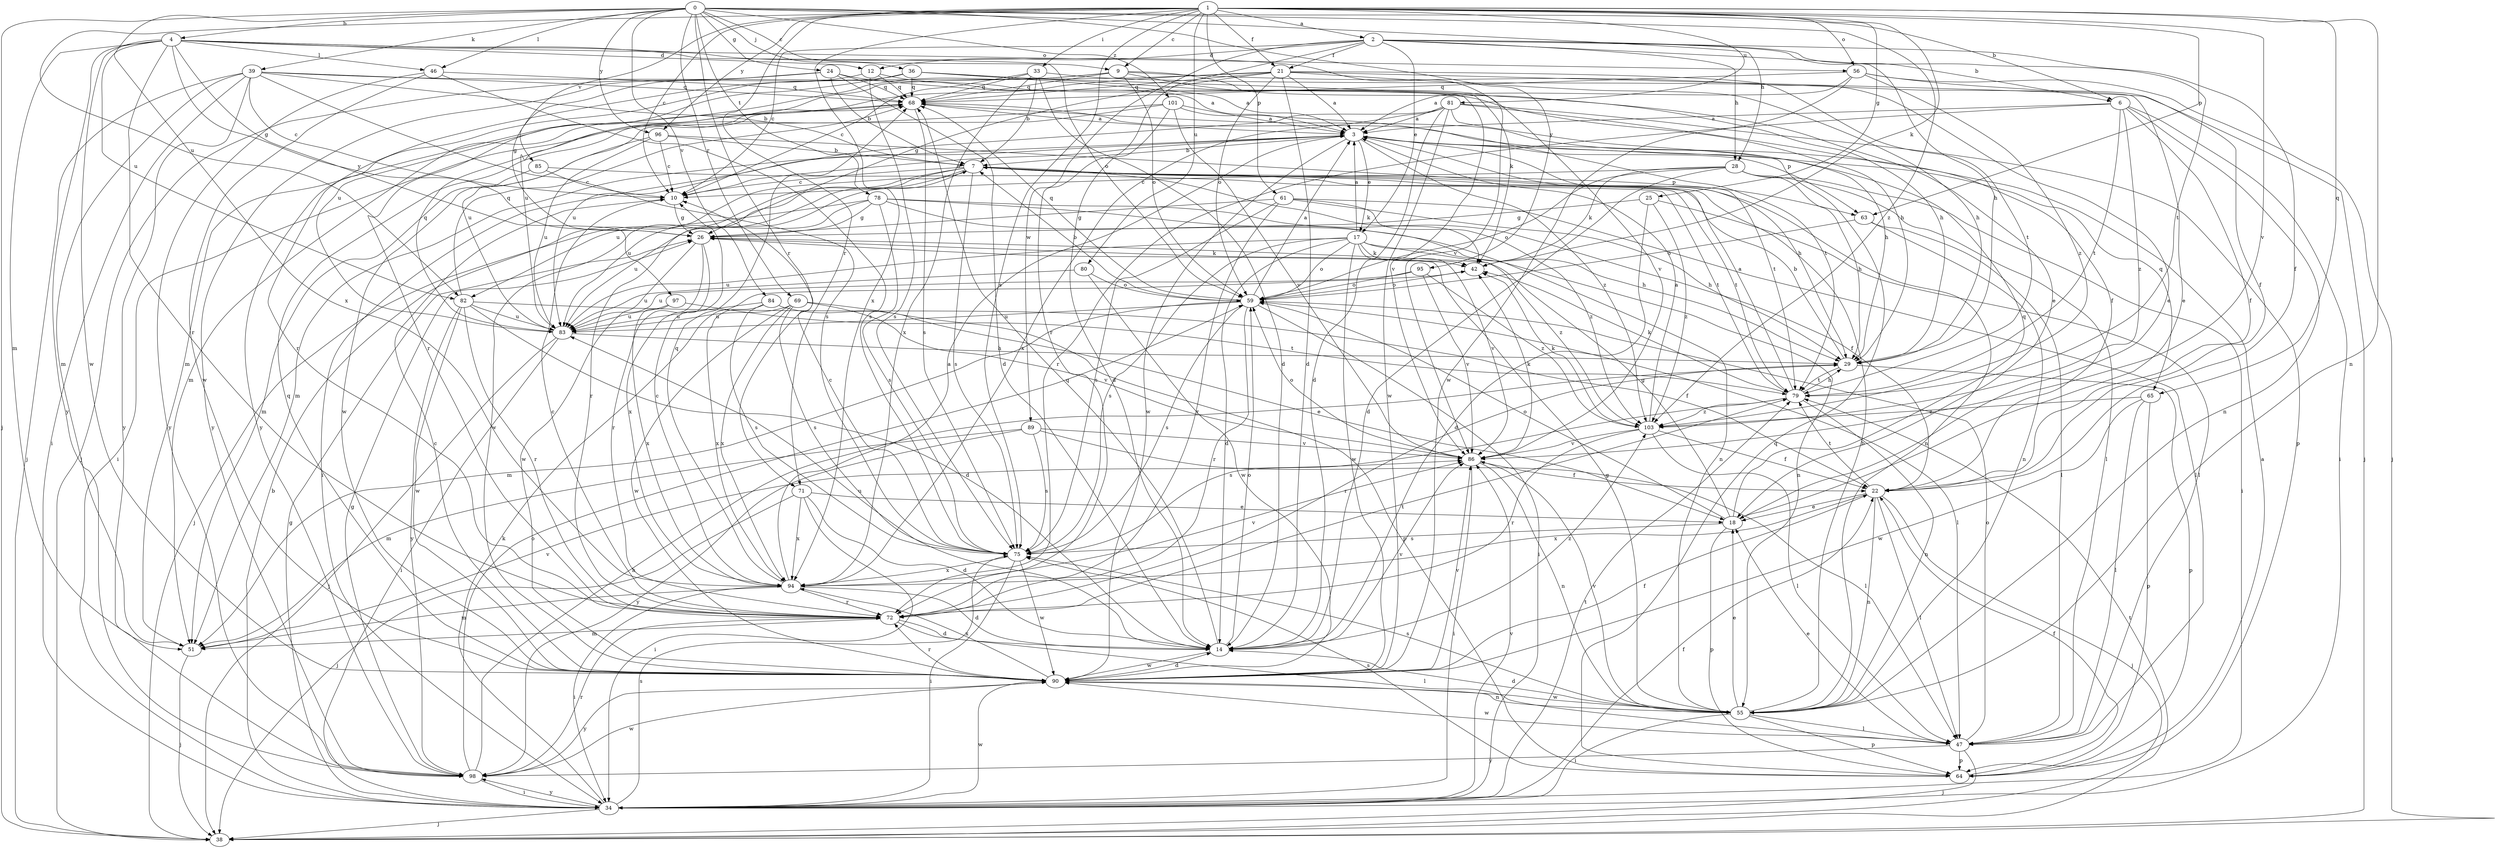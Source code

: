 strict digraph  {
0;
1;
2;
3;
4;
6;
7;
9;
10;
12;
14;
17;
18;
21;
22;
24;
25;
26;
28;
29;
33;
34;
36;
38;
39;
42;
46;
47;
51;
55;
56;
59;
61;
63;
64;
65;
68;
69;
71;
72;
75;
78;
79;
80;
81;
82;
83;
84;
85;
86;
89;
90;
94;
95;
96;
97;
98;
101;
103;
0 -> 4  [label=b];
0 -> 6  [label=b];
0 -> 9  [label=c];
0 -> 24  [label=g];
0 -> 28  [label=h];
0 -> 36  [label=j];
0 -> 38  [label=j];
0 -> 39  [label=k];
0 -> 46  [label=l];
0 -> 69  [label=r];
0 -> 71  [label=r];
0 -> 78  [label=t];
0 -> 84  [label=v];
0 -> 94  [label=x];
0 -> 95  [label=y];
0 -> 96  [label=y];
0 -> 101  [label=z];
0 -> 103  [label=z];
1 -> 2  [label=a];
1 -> 9  [label=c];
1 -> 10  [label=c];
1 -> 21  [label=f];
1 -> 25  [label=g];
1 -> 33  [label=i];
1 -> 42  [label=k];
1 -> 55  [label=n];
1 -> 56  [label=o];
1 -> 61  [label=p];
1 -> 63  [label=p];
1 -> 65  [label=q];
1 -> 71  [label=r];
1 -> 75  [label=s];
1 -> 80  [label=u];
1 -> 81  [label=u];
1 -> 82  [label=u];
1 -> 85  [label=v];
1 -> 86  [label=v];
1 -> 94  [label=x];
1 -> 96  [label=y];
2 -> 6  [label=b];
2 -> 10  [label=c];
2 -> 12  [label=d];
2 -> 17  [label=e];
2 -> 21  [label=f];
2 -> 22  [label=f];
2 -> 28  [label=h];
2 -> 29  [label=h];
2 -> 72  [label=r];
2 -> 79  [label=t];
2 -> 89  [label=w];
3 -> 7  [label=b];
3 -> 17  [label=e];
3 -> 34  [label=i];
3 -> 51  [label=m];
3 -> 63  [label=p];
3 -> 65  [label=q];
3 -> 79  [label=t];
3 -> 90  [label=w];
3 -> 103  [label=z];
4 -> 12  [label=d];
4 -> 26  [label=g];
4 -> 46  [label=l];
4 -> 51  [label=m];
4 -> 56  [label=o];
4 -> 59  [label=o];
4 -> 72  [label=r];
4 -> 82  [label=u];
4 -> 86  [label=v];
4 -> 90  [label=w];
4 -> 97  [label=y];
4 -> 98  [label=y];
6 -> 3  [label=a];
6 -> 22  [label=f];
6 -> 34  [label=i];
6 -> 55  [label=n];
6 -> 72  [label=r];
6 -> 79  [label=t];
6 -> 103  [label=z];
7 -> 10  [label=c];
7 -> 42  [label=k];
7 -> 55  [label=n];
7 -> 63  [label=p];
7 -> 72  [label=r];
7 -> 75  [label=s];
7 -> 79  [label=t];
7 -> 82  [label=u];
7 -> 83  [label=u];
7 -> 90  [label=w];
9 -> 18  [label=e];
9 -> 29  [label=h];
9 -> 59  [label=o];
9 -> 68  [label=q];
9 -> 83  [label=u];
9 -> 86  [label=v];
9 -> 98  [label=y];
10 -> 3  [label=a];
10 -> 26  [label=g];
12 -> 68  [label=q];
12 -> 72  [label=r];
12 -> 75  [label=s];
12 -> 86  [label=v];
14 -> 59  [label=o];
14 -> 68  [label=q];
14 -> 83  [label=u];
14 -> 86  [label=v];
14 -> 90  [label=w];
14 -> 103  [label=z];
17 -> 3  [label=a];
17 -> 14  [label=d];
17 -> 42  [label=k];
17 -> 55  [label=n];
17 -> 59  [label=o];
17 -> 75  [label=s];
17 -> 83  [label=u];
17 -> 86  [label=v];
17 -> 90  [label=w];
17 -> 103  [label=z];
18 -> 26  [label=g];
18 -> 59  [label=o];
18 -> 64  [label=p];
18 -> 68  [label=q];
18 -> 75  [label=s];
21 -> 3  [label=a];
21 -> 14  [label=d];
21 -> 26  [label=g];
21 -> 29  [label=h];
21 -> 38  [label=j];
21 -> 51  [label=m];
21 -> 59  [label=o];
21 -> 68  [label=q];
21 -> 79  [label=t];
21 -> 83  [label=u];
22 -> 18  [label=e];
22 -> 38  [label=j];
22 -> 47  [label=l];
22 -> 55  [label=n];
22 -> 79  [label=t];
22 -> 94  [label=x];
24 -> 3  [label=a];
24 -> 7  [label=b];
24 -> 14  [label=d];
24 -> 26  [label=g];
24 -> 38  [label=j];
24 -> 68  [label=q];
25 -> 14  [label=d];
25 -> 26  [label=g];
25 -> 47  [label=l];
25 -> 103  [label=z];
26 -> 42  [label=k];
26 -> 72  [label=r];
26 -> 90  [label=w];
26 -> 94  [label=x];
28 -> 10  [label=c];
28 -> 14  [label=d];
28 -> 29  [label=h];
28 -> 34  [label=i];
28 -> 42  [label=k];
28 -> 47  [label=l];
28 -> 59  [label=o];
29 -> 7  [label=b];
29 -> 64  [label=p];
29 -> 72  [label=r];
29 -> 79  [label=t];
33 -> 7  [label=b];
33 -> 10  [label=c];
33 -> 14  [label=d];
33 -> 18  [label=e];
33 -> 68  [label=q];
33 -> 94  [label=x];
34 -> 7  [label=b];
34 -> 22  [label=f];
34 -> 26  [label=g];
34 -> 38  [label=j];
34 -> 42  [label=k];
34 -> 75  [label=s];
34 -> 79  [label=t];
34 -> 86  [label=v];
34 -> 90  [label=w];
34 -> 98  [label=y];
36 -> 3  [label=a];
36 -> 18  [label=e];
36 -> 42  [label=k];
36 -> 68  [label=q];
36 -> 72  [label=r];
36 -> 98  [label=y];
38 -> 79  [label=t];
39 -> 7  [label=b];
39 -> 10  [label=c];
39 -> 29  [label=h];
39 -> 34  [label=i];
39 -> 38  [label=j];
39 -> 51  [label=m];
39 -> 68  [label=q];
39 -> 75  [label=s];
39 -> 98  [label=y];
42 -> 59  [label=o];
46 -> 68  [label=q];
46 -> 75  [label=s];
46 -> 90  [label=w];
46 -> 98  [label=y];
47 -> 18  [label=e];
47 -> 38  [label=j];
47 -> 59  [label=o];
47 -> 64  [label=p];
47 -> 90  [label=w];
47 -> 98  [label=y];
51 -> 38  [label=j];
51 -> 86  [label=v];
55 -> 7  [label=b];
55 -> 14  [label=d];
55 -> 18  [label=e];
55 -> 26  [label=g];
55 -> 34  [label=i];
55 -> 47  [label=l];
55 -> 64  [label=p];
55 -> 75  [label=s];
55 -> 86  [label=v];
55 -> 90  [label=w];
56 -> 3  [label=a];
56 -> 22  [label=f];
56 -> 38  [label=j];
56 -> 68  [label=q];
56 -> 90  [label=w];
56 -> 103  [label=z];
59 -> 3  [label=a];
59 -> 7  [label=b];
59 -> 34  [label=i];
59 -> 47  [label=l];
59 -> 51  [label=m];
59 -> 68  [label=q];
59 -> 72  [label=r];
59 -> 75  [label=s];
59 -> 83  [label=u];
61 -> 26  [label=g];
61 -> 29  [label=h];
61 -> 47  [label=l];
61 -> 72  [label=r];
61 -> 75  [label=s];
61 -> 103  [label=z];
63 -> 47  [label=l];
63 -> 55  [label=n];
63 -> 59  [label=o];
64 -> 3  [label=a];
64 -> 22  [label=f];
64 -> 68  [label=q];
64 -> 75  [label=s];
65 -> 47  [label=l];
65 -> 64  [label=p];
65 -> 90  [label=w];
65 -> 103  [label=z];
68 -> 3  [label=a];
68 -> 51  [label=m];
68 -> 75  [label=s];
69 -> 64  [label=p];
69 -> 75  [label=s];
69 -> 83  [label=u];
69 -> 86  [label=v];
69 -> 90  [label=w];
69 -> 94  [label=x];
71 -> 14  [label=d];
71 -> 18  [label=e];
71 -> 34  [label=i];
71 -> 38  [label=j];
71 -> 94  [label=x];
72 -> 10  [label=c];
72 -> 14  [label=d];
72 -> 47  [label=l];
72 -> 51  [label=m];
72 -> 79  [label=t];
75 -> 10  [label=c];
75 -> 34  [label=i];
75 -> 90  [label=w];
75 -> 94  [label=x];
78 -> 22  [label=f];
78 -> 26  [label=g];
78 -> 29  [label=h];
78 -> 38  [label=j];
78 -> 55  [label=n];
78 -> 75  [label=s];
78 -> 83  [label=u];
79 -> 3  [label=a];
79 -> 29  [label=h];
79 -> 42  [label=k];
79 -> 55  [label=n];
79 -> 75  [label=s];
79 -> 103  [label=z];
80 -> 59  [label=o];
80 -> 83  [label=u];
80 -> 90  [label=w];
81 -> 3  [label=a];
81 -> 14  [label=d];
81 -> 22  [label=f];
81 -> 29  [label=h];
81 -> 64  [label=p];
81 -> 83  [label=u];
81 -> 90  [label=w];
81 -> 94  [label=x];
82 -> 14  [label=d];
82 -> 22  [label=f];
82 -> 68  [label=q];
82 -> 72  [label=r];
82 -> 83  [label=u];
82 -> 90  [label=w];
82 -> 98  [label=y];
83 -> 29  [label=h];
83 -> 34  [label=i];
83 -> 38  [label=j];
83 -> 68  [label=q];
84 -> 18  [label=e];
84 -> 75  [label=s];
84 -> 83  [label=u];
84 -> 94  [label=x];
85 -> 10  [label=c];
85 -> 51  [label=m];
85 -> 79  [label=t];
86 -> 22  [label=f];
86 -> 34  [label=i];
86 -> 42  [label=k];
86 -> 55  [label=n];
86 -> 59  [label=o];
89 -> 47  [label=l];
89 -> 51  [label=m];
89 -> 75  [label=s];
89 -> 86  [label=v];
89 -> 98  [label=y];
90 -> 10  [label=c];
90 -> 14  [label=d];
90 -> 22  [label=f];
90 -> 55  [label=n];
90 -> 68  [label=q];
90 -> 72  [label=r];
90 -> 86  [label=v];
90 -> 94  [label=x];
90 -> 98  [label=y];
94 -> 3  [label=a];
94 -> 10  [label=c];
94 -> 14  [label=d];
94 -> 34  [label=i];
94 -> 51  [label=m];
94 -> 68  [label=q];
94 -> 72  [label=r];
94 -> 86  [label=v];
95 -> 59  [label=o];
95 -> 83  [label=u];
95 -> 86  [label=v];
95 -> 103  [label=z];
96 -> 7  [label=b];
96 -> 10  [label=c];
96 -> 29  [label=h];
96 -> 83  [label=u];
96 -> 90  [label=w];
97 -> 79  [label=t];
97 -> 83  [label=u];
97 -> 94  [label=x];
98 -> 26  [label=g];
98 -> 29  [label=h];
98 -> 34  [label=i];
98 -> 59  [label=o];
98 -> 72  [label=r];
98 -> 90  [label=w];
101 -> 3  [label=a];
101 -> 14  [label=d];
101 -> 34  [label=i];
101 -> 79  [label=t];
101 -> 83  [label=u];
101 -> 86  [label=v];
103 -> 3  [label=a];
103 -> 22  [label=f];
103 -> 42  [label=k];
103 -> 47  [label=l];
103 -> 72  [label=r];
103 -> 86  [label=v];
}
